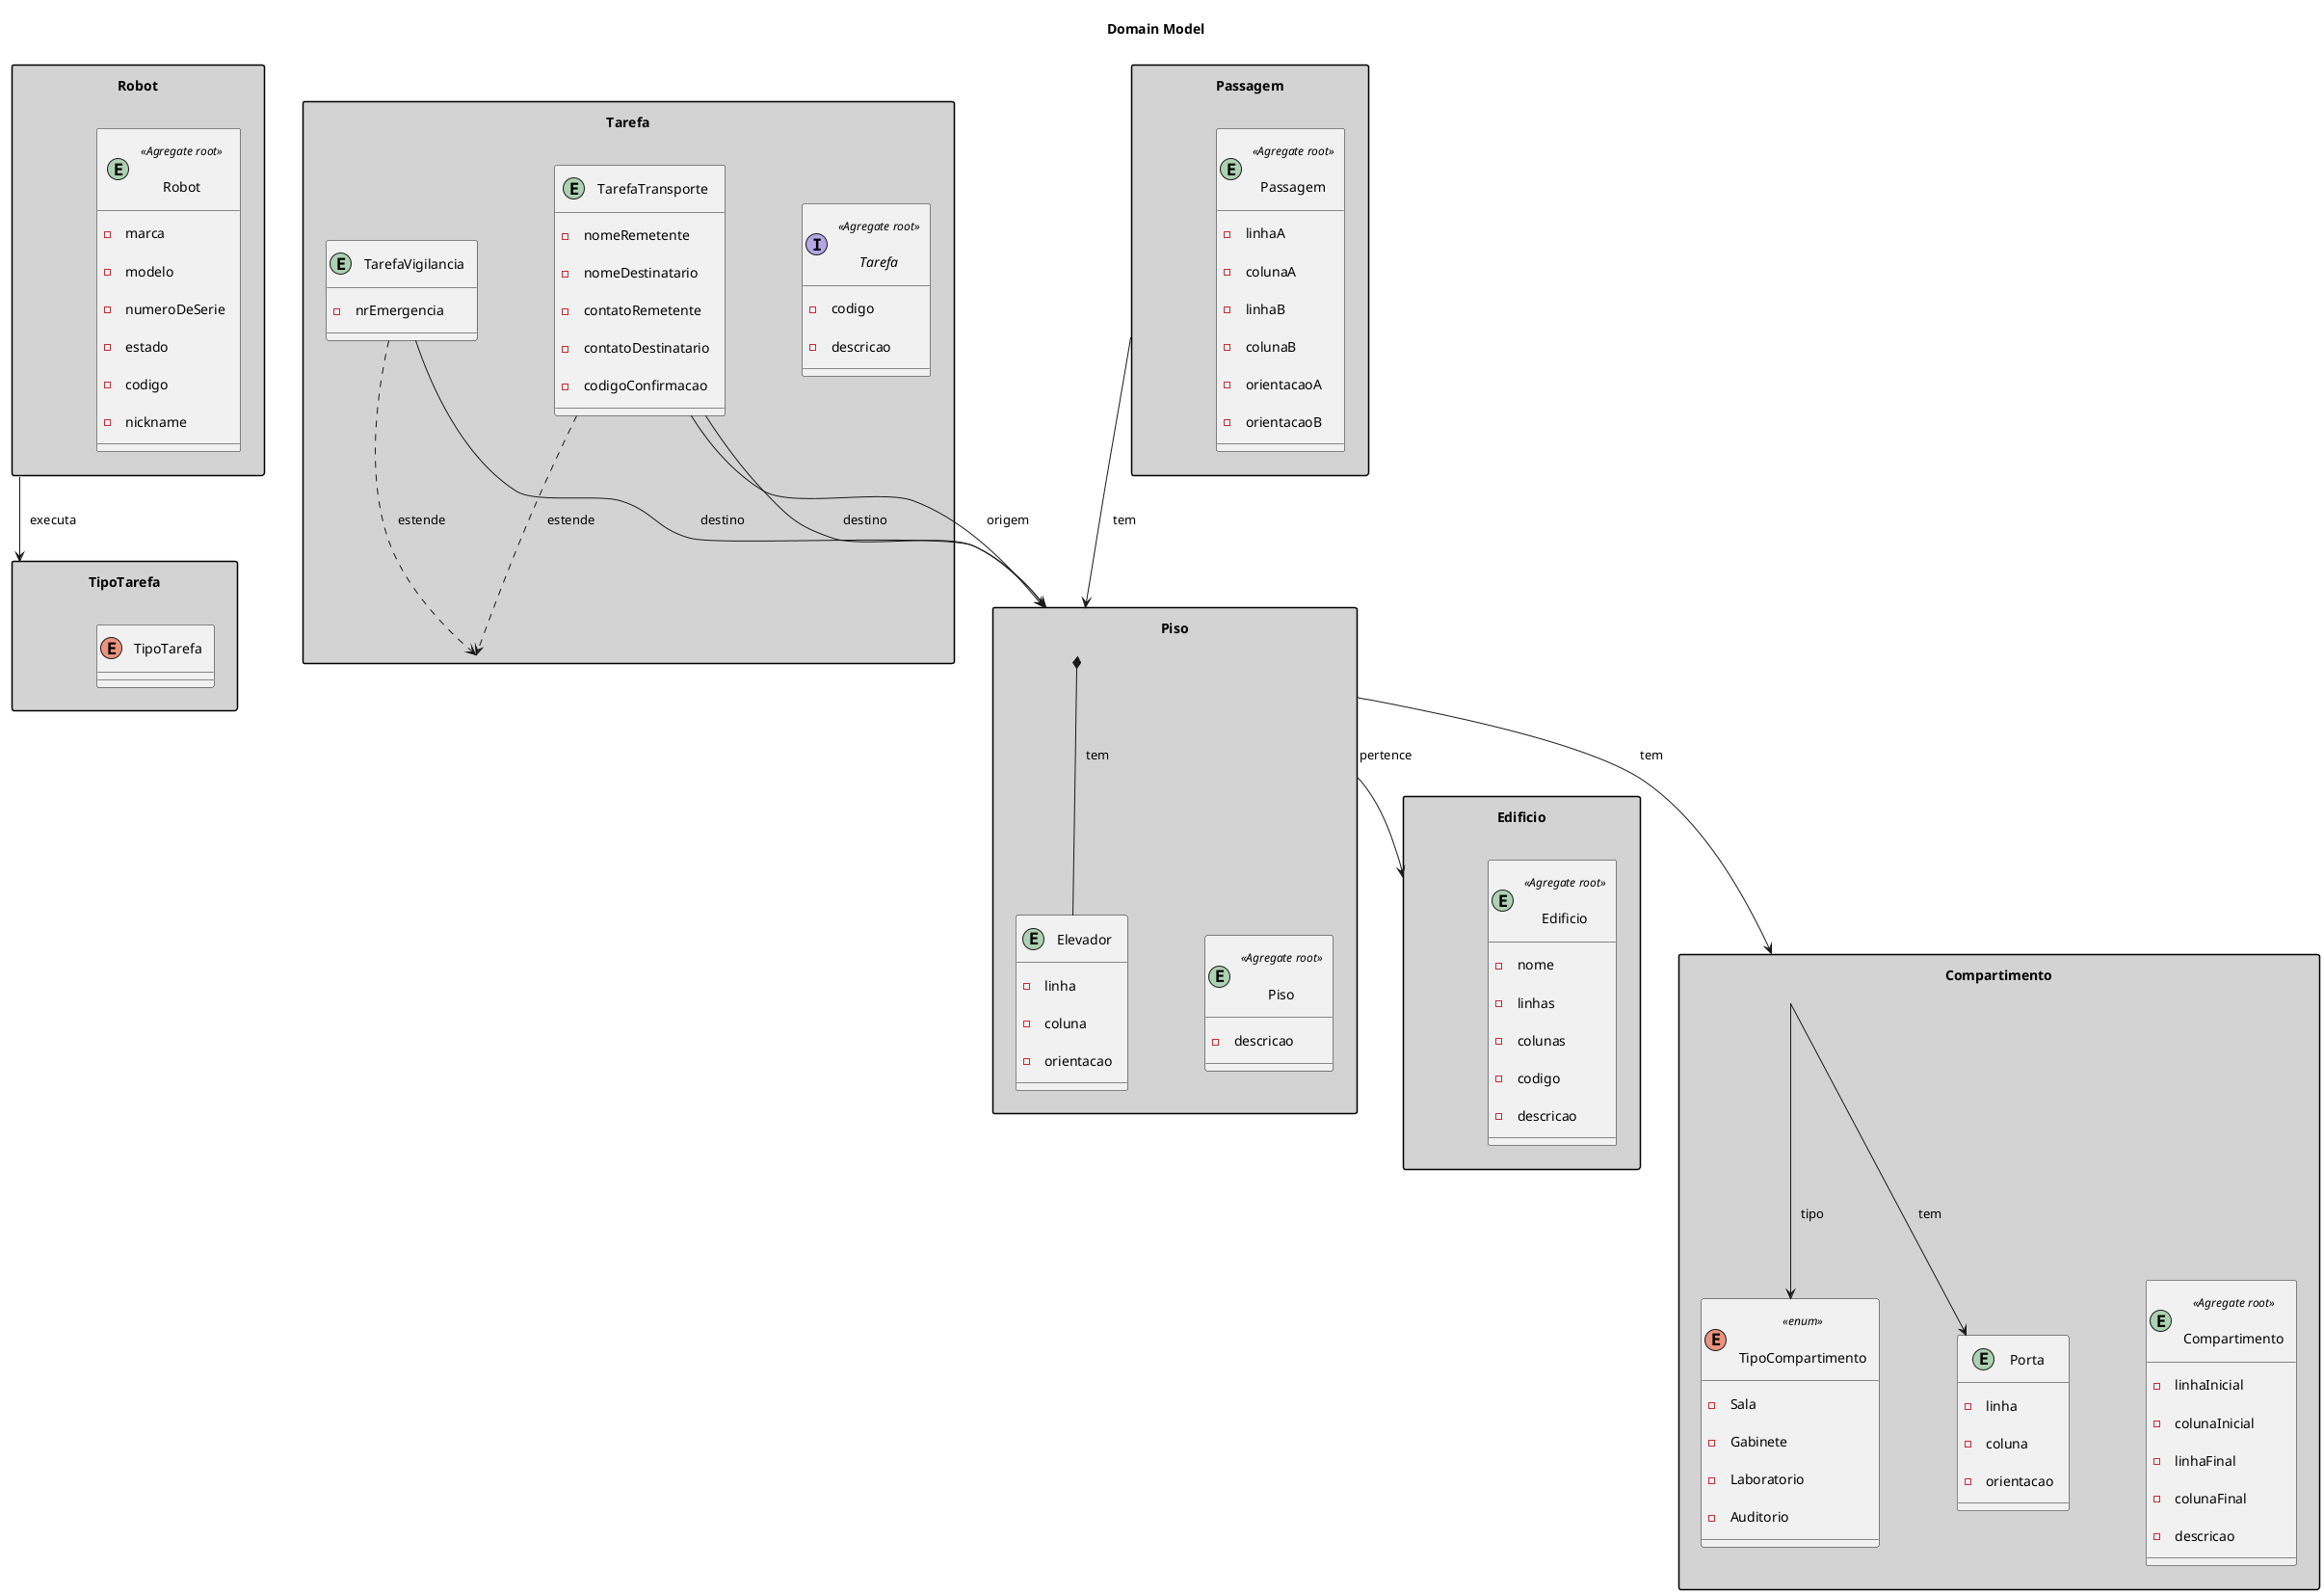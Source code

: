 @startuml Domain Model

title "Domain Model"
' left to right direction
' top to bottom direction
skinparam Padding 10
skinparam Nodesep 80
skinparam ranksep 100
skinparam groupInheritance 1
' skinparam linetype ortho
skinparam separation 1000
skinparam NoteBackgroundColor #A9A9A9
skinparam PackageStyle rectangle
skinparam package {
    BackgroundColor #D3D3D3
    FontStyle bold
}

' hide circle
' hide methods

package Robot {
    entity Robot <<Agregate root>>{
        -marca
        -modelo
        -numeroDeSerie
        -estado
        -codigo
        -nickname
    }
}


package TipoTarefa{
    enum TipoTarefa{

    }
}

package Tarefa {
    interface Tarefa <<Agregate root>>{
        - codigo
        - descricao

    }

    entity TarefaVigilancia {
        - nrEmergencia
    }
    entity TarefaTransporte {
        - nomeRemetente
        - nomeDestinatario
        - contatoRemetente
        - contatoDestinatario
        - codigoConfirmacao
    }
}

package Edificio{
    entity Edificio <<Agregate root>>{
        - nome
        - linhas
        - colunas
        - codigo
        - descricao
    }
}

package Piso{
    entity Piso <<Agregate root>> {
        - descricao
    }
    entity Elevador {
        - linha
        - coluna
        - orientacao
    }

}

package Compartimento{
    Entity Compartimento <<Agregate root>> {
        - linhaInicial
        - colunaInicial
        - linhaFinal
        - colunaFinal
        - descricao
    }

    enum TipoCompartimento <<enum>>{
            - Sala
            - Gabinete
            - Laboratorio
            - Auditorio
    }

    entity Porta{
        - linha
        - coluna
        - orientacao
    }

}
package Passagem{
    entity Passagem <<Agregate root>>{
        - linhaA
        - colunaA
        - linhaB
        - colunaB
        - orientacaoA
        - orientacaoB
    }
}

TarefaVigilancia ..> Tarefa:  estende
TarefaTransporte ..> Tarefa: estende

Compartimento --> Porta: tem
Compartimento --> TipoCompartimento: tipo

Robot --> TipoTarefa: executa

Piso --> Edificio: pertence
Piso *-- Elevador : tem
Piso --> Compartimento: tem

TarefaTransporte --> Piso: destino
TarefaTransporte --> Piso: origem

TarefaVigilancia --> Piso: destino

Passagem --> Piso: tem

@enduml
